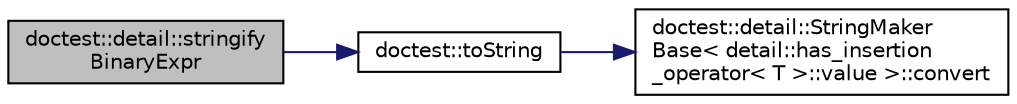 digraph "doctest::detail::stringifyBinaryExpr"
{
 // LATEX_PDF_SIZE
  edge [fontname="Helvetica",fontsize="10",labelfontname="Helvetica",labelfontsize="10"];
  node [fontname="Helvetica",fontsize="10",shape=record];
  rankdir="LR";
  Node1 [label="doctest::detail::stringify\lBinaryExpr",height=0.2,width=0.4,color="black", fillcolor="grey75", style="filled", fontcolor="black",tooltip=" "];
  Node1 -> Node2 [color="midnightblue",fontsize="10",style="solid"];
  Node2 [label="doctest::toString",height=0.2,width=0.4,color="black", fillcolor="white", style="filled",URL="$namespacedoctest.html#a468ff6c2b0a692bcf88a7a97a5de0a53",tooltip=" "];
  Node2 -> Node3 [color="midnightblue",fontsize="10",style="solid"];
  Node3 [label="doctest::detail::StringMaker\lBase\< detail::has_insertion\l_operator\< T \>::value \>::convert",height=0.2,width=0.4,color="black", fillcolor="white", style="filled",URL="$structdoctest_1_1detail_1_1_string_maker_base.html#a67d29f2a5de9a522d8e8607c1a39db9b",tooltip=" "];
}

